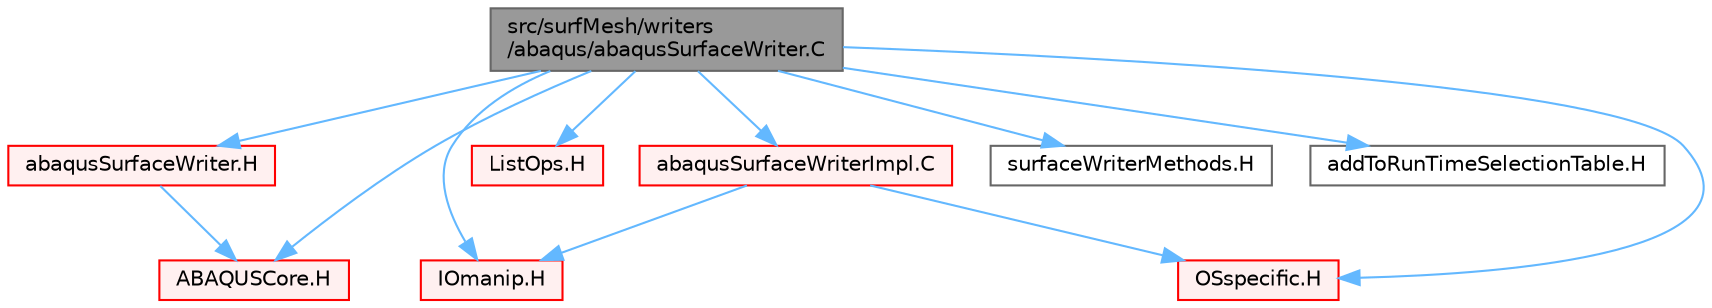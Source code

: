 digraph "src/surfMesh/writers/abaqus/abaqusSurfaceWriter.C"
{
 // LATEX_PDF_SIZE
  bgcolor="transparent";
  edge [fontname=Helvetica,fontsize=10,labelfontname=Helvetica,labelfontsize=10];
  node [fontname=Helvetica,fontsize=10,shape=box,height=0.2,width=0.4];
  Node1 [id="Node000001",label="src/surfMesh/writers\l/abaqus/abaqusSurfaceWriter.C",height=0.2,width=0.4,color="gray40", fillcolor="grey60", style="filled", fontcolor="black",tooltip=" "];
  Node1 -> Node2 [id="edge1_Node000001_Node000002",color="steelblue1",style="solid",tooltip=" "];
  Node2 [id="Node000002",label="abaqusSurfaceWriter.H",height=0.2,width=0.4,color="red", fillcolor="#FFF0F0", style="filled",URL="$abaqusSurfaceWriter_8H.html",tooltip=" "];
  Node2 -> Node245 [id="edge2_Node000002_Node000245",color="steelblue1",style="solid",tooltip=" "];
  Node245 [id="Node000245",label="ABAQUSCore.H",height=0.2,width=0.4,color="red", fillcolor="#FFF0F0", style="filled",URL="$ABAQUSCore_8H.html",tooltip=" "];
  Node1 -> Node245 [id="edge3_Node000001_Node000245",color="steelblue1",style="solid",tooltip=" "];
  Node1 -> Node251 [id="edge4_Node000001_Node000251",color="steelblue1",style="solid",tooltip=" "];
  Node251 [id="Node000251",label="IOmanip.H",height=0.2,width=0.4,color="red", fillcolor="#FFF0F0", style="filled",URL="$IOmanip_8H.html",tooltip="Istream and Ostream manipulators taking arguments."];
  Node1 -> Node157 [id="edge5_Node000001_Node000157",color="steelblue1",style="solid",tooltip=" "];
  Node157 [id="Node000157",label="ListOps.H",height=0.2,width=0.4,color="red", fillcolor="#FFF0F0", style="filled",URL="$ListOps_8H.html",tooltip="Various functions to operate on Lists."];
  Node1 -> Node252 [id="edge6_Node000001_Node000252",color="steelblue1",style="solid",tooltip=" "];
  Node252 [id="Node000252",label="OSspecific.H",height=0.2,width=0.4,color="red", fillcolor="#FFF0F0", style="filled",URL="$OSspecific_8H.html",tooltip="Functions used by OpenFOAM that are specific to POSIX compliant operating systems and need to be repl..."];
  Node1 -> Node256 [id="edge7_Node000001_Node000256",color="steelblue1",style="solid",tooltip=" "];
  Node256 [id="Node000256",label="surfaceWriterMethods.H",height=0.2,width=0.4,color="grey40", fillcolor="white", style="filled",URL="$surfaceWriterMethods_8H.html",tooltip="Convenience macros for instantiating surfaceWriter methods."];
  Node1 -> Node257 [id="edge8_Node000001_Node000257",color="steelblue1",style="solid",tooltip=" "];
  Node257 [id="Node000257",label="addToRunTimeSelectionTable.H",height=0.2,width=0.4,color="grey40", fillcolor="white", style="filled",URL="$addToRunTimeSelectionTable_8H.html",tooltip="Macros for easy insertion into run-time selection tables."];
  Node1 -> Node258 [id="edge9_Node000001_Node000258",color="steelblue1",style="solid",tooltip=" "];
  Node258 [id="Node000258",label="abaqusSurfaceWriterImpl.C",height=0.2,width=0.4,color="red", fillcolor="#FFF0F0", style="filled",URL="$abaqusSurfaceWriterImpl_8C.html",tooltip=" "];
  Node258 -> Node251 [id="edge10_Node000258_Node000251",color="steelblue1",style="solid",tooltip=" "];
  Node258 -> Node252 [id="edge11_Node000258_Node000252",color="steelblue1",style="solid",tooltip=" "];
}
